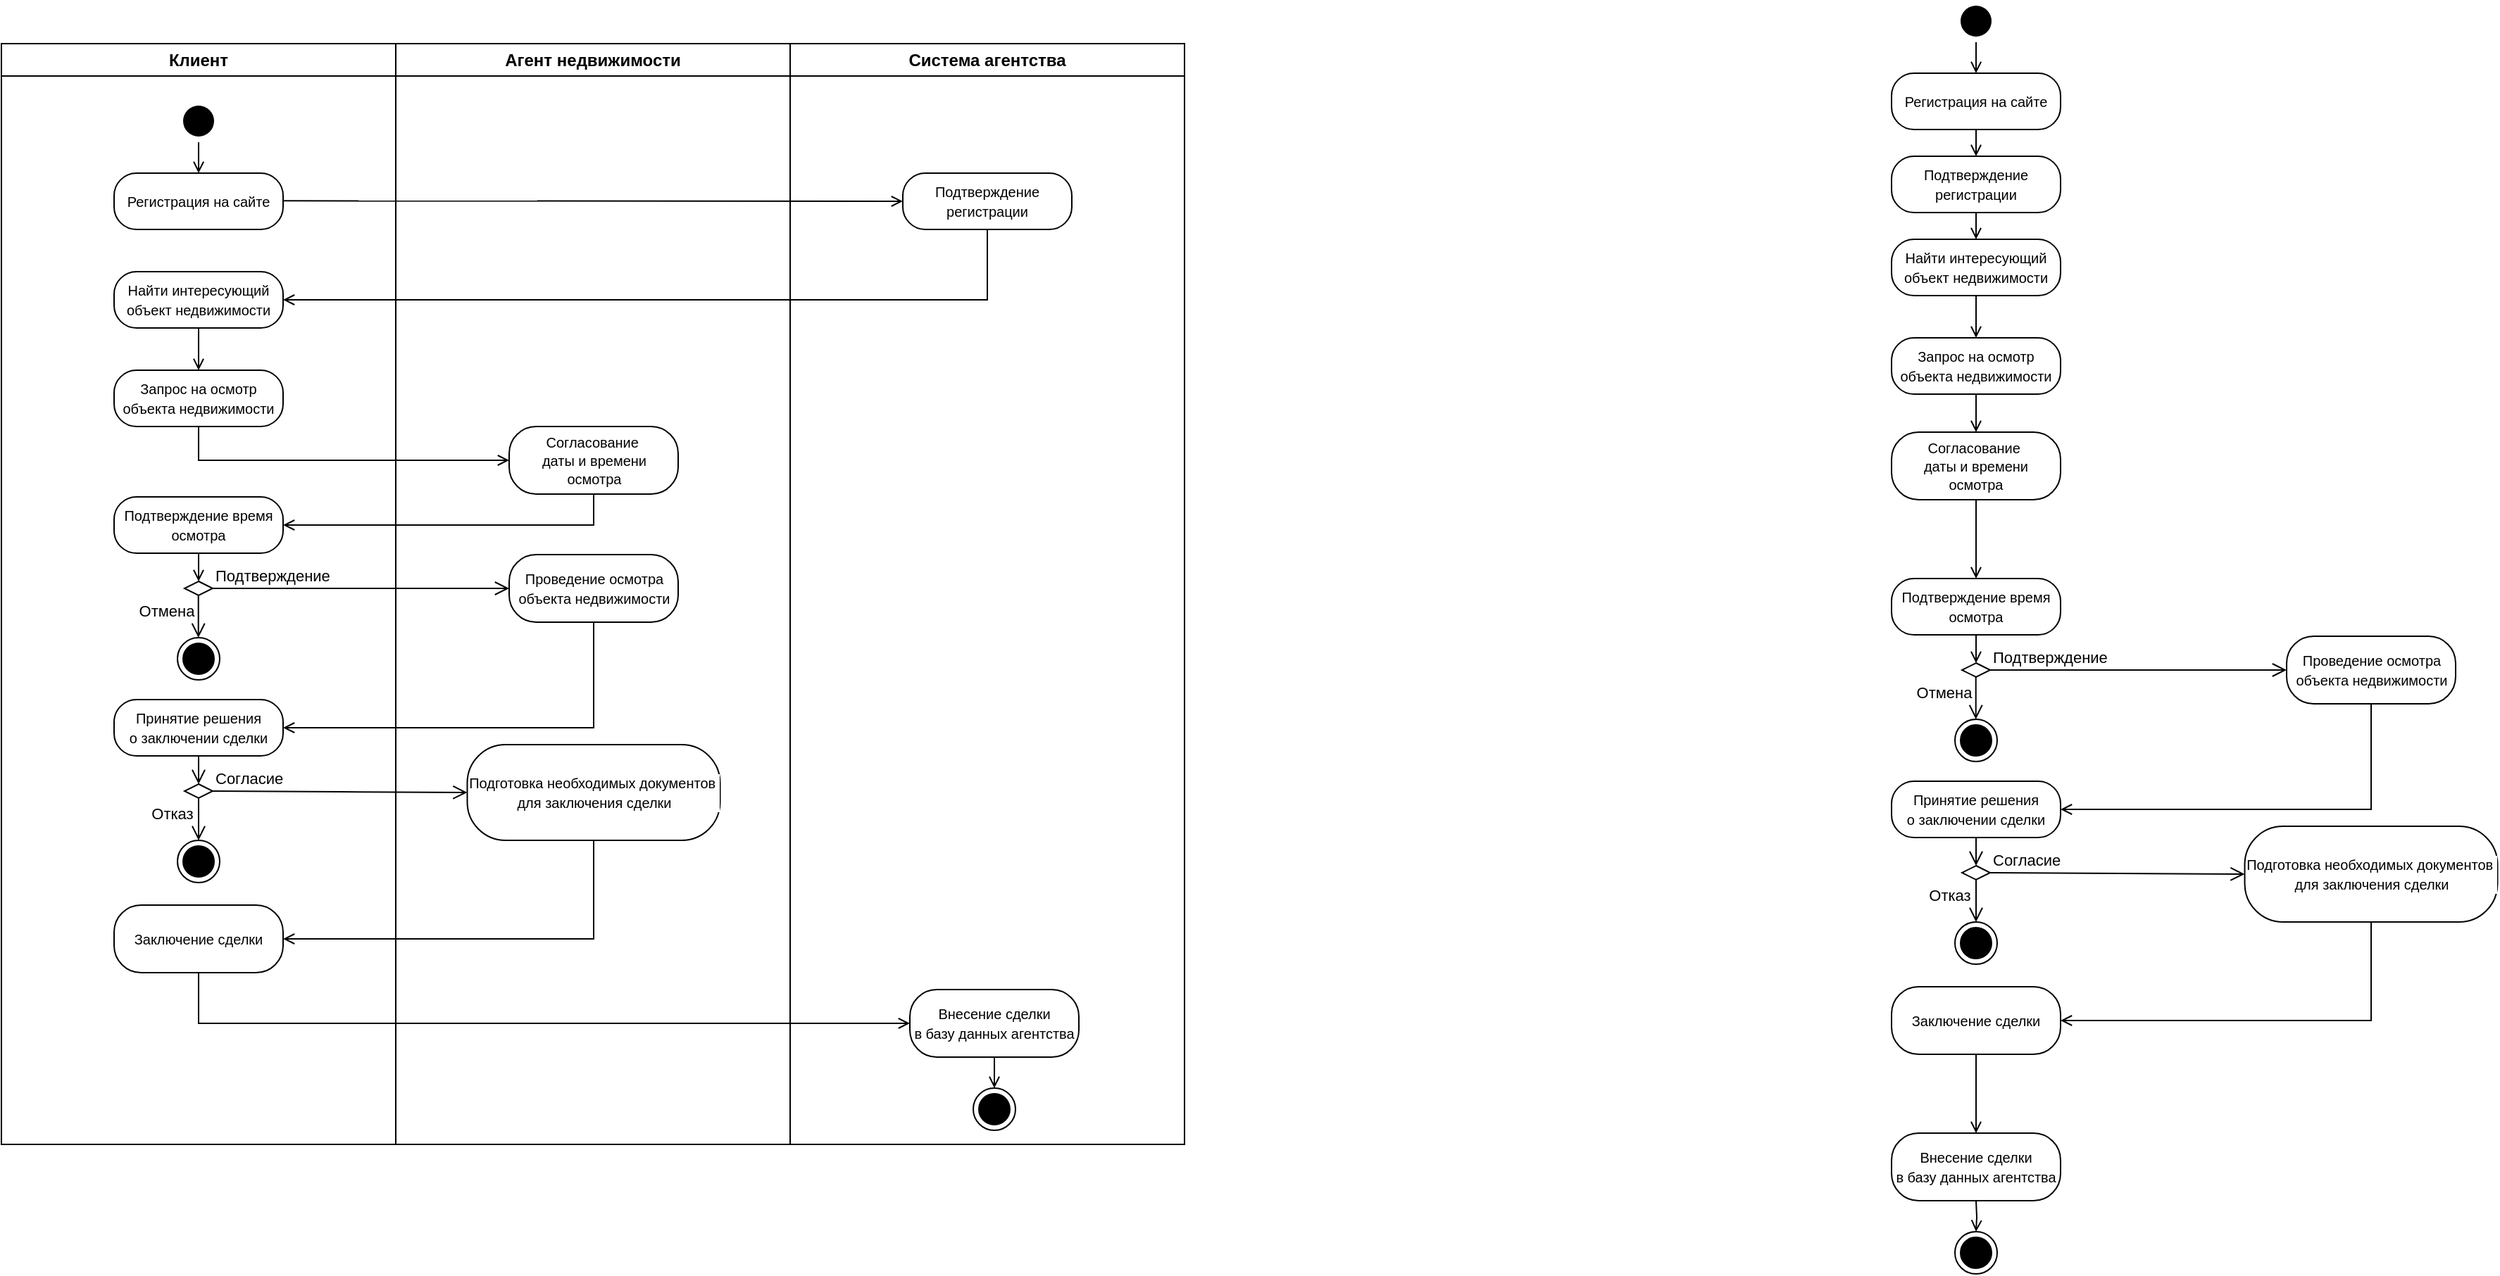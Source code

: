 <mxfile version="24.2.1" type="github">
  <diagram name="Page-1" id="e7e014a7-5840-1c2e-5031-d8a46d1fe8dd">
    <mxGraphModel dx="1628" dy="1427" grid="0" gridSize="10" guides="1" tooltips="1" connect="1" arrows="1" fold="1" page="0" pageScale="1" pageWidth="1169" pageHeight="826" background="none" math="0" shadow="0">
      <root>
        <mxCell id="0" />
        <mxCell id="1" parent="0" />
        <mxCell id="2" value="Клиент" style="swimlane;whiteSpace=wrap" parent="1" vertex="1">
          <mxGeometry x="156" y="22" width="280" height="782" as="geometry" />
        </mxCell>
        <mxCell id="JVwmZqVuhn_yhW97Rw2u-43" value="" style="edgeStyle=orthogonalEdgeStyle;rounded=0;orthogonalLoop=1;jettySize=auto;html=1;strokeColor=default;align=center;verticalAlign=middle;fontFamily=Helvetica;fontSize=11;fontColor=default;labelBackgroundColor=default;endArrow=open;endFill=0;" parent="2" source="13" edge="1">
          <mxGeometry relative="1" as="geometry">
            <mxPoint x="139.983" y="92" as="targetPoint" />
          </mxGeometry>
        </mxCell>
        <mxCell id="13" value="" style="ellipse;shape=startState;fillColor=#000000;strokeColor=none;" parent="2" vertex="1">
          <mxGeometry x="125" y="40" width="30" height="30" as="geometry" />
        </mxCell>
        <mxCell id="YSQf1G4QFxF4FJ_mTdTg-38" value="&lt;font style=&quot;font-size: 10px;&quot;&gt;Регистрация на сайте&lt;/font&gt;" style="rounded=1;whiteSpace=wrap;html=1;arcSize=40;fontFamily=Helvetica;fontSize=11;labelBackgroundColor=default;" parent="2" vertex="1">
          <mxGeometry x="80" y="92" width="120" height="40" as="geometry" />
        </mxCell>
        <mxCell id="YSQf1G4QFxF4FJ_mTdTg-44" value="" style="edgeStyle=none;orthogonalLoop=1;jettySize=auto;html=1;rounded=0;strokeColor=default;align=center;verticalAlign=middle;fontFamily=Helvetica;fontSize=11;fontColor=default;labelBackgroundColor=default;endArrow=open;endFill=0;entryX=0;entryY=0.5;entryDx=0;entryDy=0;" parent="2" target="YSQf1G4QFxF4FJ_mTdTg-40" edge="1">
          <mxGeometry width="100" relative="1" as="geometry">
            <mxPoint x="200" y="111.66" as="sourcePoint" />
            <mxPoint x="300" y="111.66" as="targetPoint" />
            <Array as="points" />
          </mxGeometry>
        </mxCell>
        <mxCell id="YSQf1G4QFxF4FJ_mTdTg-45" value="&lt;span style=&quot;font-size: 10px;&quot;&gt;Найти интересующий&lt;/span&gt;&lt;div&gt;&lt;span style=&quot;font-size: 10px;&quot;&gt;объект недвижимости&lt;/span&gt;&lt;/div&gt;" style="rounded=1;whiteSpace=wrap;html=1;arcSize=40;fontFamily=Helvetica;fontSize=11;labelBackgroundColor=default;" parent="2" vertex="1">
          <mxGeometry x="80" y="162" width="120" height="40" as="geometry" />
        </mxCell>
        <mxCell id="YSQf1G4QFxF4FJ_mTdTg-59" value="&lt;div&gt;&lt;span style=&quot;font-size: 10px;&quot;&gt;Запрос на осмотр&lt;/span&gt;&lt;/div&gt;&lt;div&gt;&lt;font style=&quot;font-size: 10px;&quot;&gt;объекта недвижимости&lt;/font&gt;&lt;/div&gt;" style="rounded=1;whiteSpace=wrap;html=1;arcSize=40;fontFamily=Helvetica;fontSize=11;labelBackgroundColor=default;" parent="2" vertex="1">
          <mxGeometry x="80" y="232" width="120" height="40" as="geometry" />
        </mxCell>
        <mxCell id="YSQf1G4QFxF4FJ_mTdTg-48" value="" style="endArrow=open;html=1;rounded=0;strokeColor=default;align=center;verticalAlign=middle;fontFamily=Helvetica;fontSize=11;fontColor=default;labelBackgroundColor=default;edgeStyle=orthogonalEdgeStyle;exitX=0.5;exitY=1;exitDx=0;exitDy=0;entryX=0.5;entryY=0;entryDx=0;entryDy=0;endFill=0;" parent="2" source="YSQf1G4QFxF4FJ_mTdTg-45" target="YSQf1G4QFxF4FJ_mTdTg-59" edge="1">
          <mxGeometry width="50" height="50" relative="1" as="geometry">
            <mxPoint x="375.5" y="372" as="sourcePoint" />
            <mxPoint x="425.5" y="322" as="targetPoint" />
          </mxGeometry>
        </mxCell>
        <mxCell id="YSQf1G4QFxF4FJ_mTdTg-56" value="Отмена" style="text;html=1;align=center;verticalAlign=middle;resizable=0;points=[];autosize=1;strokeColor=none;fillColor=none;fontFamily=Helvetica;fontSize=11;fontColor=default;labelBackgroundColor=default;" parent="2" vertex="1">
          <mxGeometry x="86.5" y="388" width="60" height="30" as="geometry" />
        </mxCell>
        <mxCell id="YSQf1G4QFxF4FJ_mTdTg-57" value="" style="ellipse;shape=endState;fillColor=#000000;strokeColor=#000000;" parent="2" vertex="1">
          <mxGeometry x="125" y="422" width="30" height="30" as="geometry" />
        </mxCell>
        <mxCell id="YSQf1G4QFxF4FJ_mTdTg-73" value="&lt;span style=&quot;font-size: 10px;&quot;&gt;Заключение сделки&lt;/span&gt;" style="rounded=1;whiteSpace=wrap;html=1;arcSize=40;fontFamily=Helvetica;fontSize=11;labelBackgroundColor=default;" parent="2" vertex="1">
          <mxGeometry x="80" y="612" width="120" height="48" as="geometry" />
        </mxCell>
        <mxCell id="YSQf1G4QFxF4FJ_mTdTg-78" value="" style="edgeStyle=orthogonalEdgeStyle;html=1;align=left;verticalAlign=top;endArrow=open;endSize=8;rounded=0;fontFamily=Helvetica;fontSize=11;fontColor=default;labelBackgroundColor=default;exitX=0.5;exitY=1;exitDx=0;exitDy=0;" parent="2" edge="1">
          <mxGeometry x="1" y="52" relative="1" as="geometry">
            <mxPoint x="139.86" y="422" as="targetPoint" />
            <Array as="points" />
            <mxPoint x="-8" y="-2" as="offset" />
            <mxPoint x="139.86" y="392" as="sourcePoint" />
          </mxGeometry>
        </mxCell>
        <mxCell id="YSQf1G4QFxF4FJ_mTdTg-63" value="Отказ" style="text;html=1;align=center;verticalAlign=middle;resizable=0;points=[];autosize=1;strokeColor=none;fillColor=none;fontFamily=Helvetica;fontSize=11;fontColor=default;labelBackgroundColor=default;" parent="2" vertex="1">
          <mxGeometry x="95.5" y="532" width="50" height="30" as="geometry" />
        </mxCell>
        <mxCell id="3" value="Агент недвижимости" style="swimlane;whiteSpace=wrap" parent="1" vertex="1">
          <mxGeometry x="436" y="22" width="280" height="782" as="geometry" />
        </mxCell>
        <mxCell id="YSQf1G4QFxF4FJ_mTdTg-50" value="&lt;span style=&quot;font-size: 10px;&quot;&gt;Подтверждение время&lt;/span&gt;&lt;div&gt;&lt;span style=&quot;font-size: 10px;&quot;&gt;осмотра&lt;/span&gt;&lt;/div&gt;" style="rounded=1;whiteSpace=wrap;html=1;arcSize=40;fontFamily=Helvetica;fontSize=11;labelBackgroundColor=default;" parent="3" vertex="1">
          <mxGeometry x="-200" y="322" width="120" height="40" as="geometry" />
        </mxCell>
        <mxCell id="YSQf1G4QFxF4FJ_mTdTg-51" value="" style="rhombus;whiteSpace=wrap;html=1;fontFamily=Helvetica;fontSize=11;labelBackgroundColor=default;" parent="3" vertex="1">
          <mxGeometry x="-150" y="382" width="20" height="10" as="geometry" />
        </mxCell>
        <mxCell id="YSQf1G4QFxF4FJ_mTdTg-55" value="" style="endArrow=open;html=1;rounded=0;strokeColor=default;align=center;verticalAlign=middle;fontFamily=Helvetica;fontSize=11;fontColor=default;labelBackgroundColor=default;edgeStyle=orthogonalEdgeStyle;exitX=0.5;exitY=1;exitDx=0;exitDy=0;entryX=0.5;entryY=0;entryDx=0;entryDy=0;endFill=0;" parent="3" source="YSQf1G4QFxF4FJ_mTdTg-50" target="YSQf1G4QFxF4FJ_mTdTg-51" edge="1">
          <mxGeometry width="50" height="50" relative="1" as="geometry">
            <mxPoint x="-114.5" y="432" as="sourcePoint" />
            <mxPoint x="-64.5" y="382" as="targetPoint" />
          </mxGeometry>
        </mxCell>
        <mxCell id="YSQf1G4QFxF4FJ_mTdTg-47" value="&lt;span style=&quot;font-size: 10px;&quot;&gt;Согласование&amp;nbsp;&lt;/span&gt;&lt;div&gt;&lt;span style=&quot;font-size: 10px;&quot;&gt;даты и времени&lt;/span&gt;&lt;div&gt;&lt;span style=&quot;font-size: 10px;&quot;&gt;осмотра&lt;/span&gt;&lt;/div&gt;&lt;/div&gt;" style="rounded=1;whiteSpace=wrap;html=1;arcSize=40;fontFamily=Helvetica;fontSize=11;labelBackgroundColor=default;" parent="3" vertex="1">
          <mxGeometry x="80.5" y="272" width="120" height="48" as="geometry" />
        </mxCell>
        <mxCell id="YSQf1G4QFxF4FJ_mTdTg-58" value="&lt;span style=&quot;font-size: 10px;&quot;&gt;Проведение осмотра&lt;/span&gt;&lt;div&gt;&lt;span style=&quot;font-size: 10px;&quot;&gt;объекта недвижимости&lt;/span&gt;&lt;/div&gt;" style="rounded=1;whiteSpace=wrap;html=1;arcSize=40;fontFamily=Helvetica;fontSize=11;labelBackgroundColor=default;" parent="3" vertex="1">
          <mxGeometry x="80.5" y="363" width="120" height="48" as="geometry" />
        </mxCell>
        <mxCell id="YSQf1G4QFxF4FJ_mTdTg-52" value="Подтверждение" style="edgeStyle=orthogonalEdgeStyle;html=1;align=left;verticalAlign=bottom;endArrow=open;endSize=8;rounded=0;fontFamily=Helvetica;fontSize=11;fontColor=default;labelBackgroundColor=default;entryX=0;entryY=0.5;entryDx=0;entryDy=0;" parent="3" source="YSQf1G4QFxF4FJ_mTdTg-51" target="YSQf1G4QFxF4FJ_mTdTg-58" edge="1">
          <mxGeometry x="-1" relative="1" as="geometry">
            <mxPoint x="75.5" y="387" as="targetPoint" />
          </mxGeometry>
        </mxCell>
        <mxCell id="YSQf1G4QFxF4FJ_mTdTg-61" value="" style="endArrow=open;html=1;rounded=0;strokeColor=default;align=center;verticalAlign=middle;fontFamily=Helvetica;fontSize=11;fontColor=default;labelBackgroundColor=default;edgeStyle=orthogonalEdgeStyle;exitX=0.5;exitY=1;exitDx=0;exitDy=0;entryX=1;entryY=0.5;entryDx=0;entryDy=0;endFill=0;" parent="3" source="YSQf1G4QFxF4FJ_mTdTg-47" target="YSQf1G4QFxF4FJ_mTdTg-50" edge="1">
          <mxGeometry width="50" height="50" relative="1" as="geometry">
            <mxPoint x="-129.5" y="282" as="sourcePoint" />
            <mxPoint x="90.5" y="306" as="targetPoint" />
          </mxGeometry>
        </mxCell>
        <mxCell id="YSQf1G4QFxF4FJ_mTdTg-62" value="&lt;span style=&quot;font-size: 10px;&quot;&gt;Принятие решения&lt;/span&gt;&lt;div&gt;&lt;span style=&quot;font-size: 10px;&quot;&gt;о заключении сделки&lt;/span&gt;&lt;/div&gt;" style="rounded=1;whiteSpace=wrap;html=1;arcSize=40;fontFamily=Helvetica;fontSize=11;labelBackgroundColor=default;" parent="3" vertex="1">
          <mxGeometry x="-200" y="466" width="120" height="40" as="geometry" />
        </mxCell>
        <mxCell id="YSQf1G4QFxF4FJ_mTdTg-64" value="" style="rhombus;whiteSpace=wrap;html=1;fontFamily=Helvetica;fontSize=11;labelBackgroundColor=default;" parent="3" vertex="1">
          <mxGeometry x="-150" y="526" width="20" height="10" as="geometry" />
        </mxCell>
        <mxCell id="YSQf1G4QFxF4FJ_mTdTg-65" value="" style="edgeStyle=orthogonalEdgeStyle;html=1;align=left;verticalAlign=top;endArrow=open;endSize=8;rounded=0;fontFamily=Helvetica;fontSize=11;fontColor=default;labelBackgroundColor=default;exitX=0.5;exitY=1;exitDx=0;exitDy=0;" parent="3" source="YSQf1G4QFxF4FJ_mTdTg-68" edge="1">
          <mxGeometry x="1" y="52" relative="1" as="geometry">
            <mxPoint x="-140.5" y="596" as="targetPoint" />
            <Array as="points">
              <mxPoint x="-140" y="596" />
            </Array>
            <mxPoint x="-8" y="-2" as="offset" />
          </mxGeometry>
        </mxCell>
        <mxCell id="YSQf1G4QFxF4FJ_mTdTg-70" value="" style="edgeStyle=orthogonalEdgeStyle;html=1;align=left;verticalAlign=top;endArrow=open;endSize=8;rounded=0;fontFamily=Helvetica;fontSize=11;fontColor=default;labelBackgroundColor=default;exitX=0.5;exitY=1;exitDx=0;exitDy=0;" parent="3" source="YSQf1G4QFxF4FJ_mTdTg-64" target="YSQf1G4QFxF4FJ_mTdTg-68" edge="1">
          <mxGeometry x="1" y="52" relative="1" as="geometry">
            <mxPoint x="24" y="724" as="targetPoint" />
            <Array as="points" />
            <mxPoint x="-8" y="-2" as="offset" />
            <mxPoint x="24.5" y="664" as="sourcePoint" />
          </mxGeometry>
        </mxCell>
        <mxCell id="YSQf1G4QFxF4FJ_mTdTg-68" value="" style="ellipse;shape=endState;fillColor=#000000;strokeColor=#000000;" parent="3" vertex="1">
          <mxGeometry x="-155" y="566" width="30" height="30" as="geometry" />
        </mxCell>
        <mxCell id="YSQf1G4QFxF4FJ_mTdTg-69" value="&lt;span style=&quot;font-size: 10px;&quot;&gt;Подготовка необходимых документов&amp;nbsp;&lt;/span&gt;&lt;div&gt;&lt;span style=&quot;font-size: 10px;&quot;&gt;для заключения сделки&lt;/span&gt;&lt;/div&gt;" style="rounded=1;whiteSpace=wrap;html=1;arcSize=40;fontFamily=Helvetica;fontSize=11;labelBackgroundColor=default;" parent="3" vertex="1">
          <mxGeometry x="50.75" y="498" width="179.5" height="68" as="geometry" />
        </mxCell>
        <mxCell id="YSQf1G4QFxF4FJ_mTdTg-67" value="Согласие" style="edgeStyle=orthogonalEdgeStyle;html=1;align=left;verticalAlign=bottom;endArrow=open;endSize=8;rounded=0;fontFamily=Helvetica;fontSize=11;fontColor=default;labelBackgroundColor=default;entryX=0;entryY=0.5;entryDx=0;entryDy=0;" parent="3" target="YSQf1G4QFxF4FJ_mTdTg-69" edge="1">
          <mxGeometry x="-1" relative="1" as="geometry">
            <mxPoint x="50.75" y="530" as="targetPoint" />
            <mxPoint x="-130" y="531" as="sourcePoint" />
          </mxGeometry>
        </mxCell>
        <mxCell id="YSQf1G4QFxF4FJ_mTdTg-72" value="" style="endArrow=open;html=1;rounded=0;strokeColor=default;align=center;verticalAlign=middle;fontFamily=Helvetica;fontSize=11;fontColor=default;labelBackgroundColor=default;edgeStyle=orthogonalEdgeStyle;exitX=0.5;exitY=1;exitDx=0;exitDy=0;entryX=1;entryY=0.5;entryDx=0;entryDy=0;endFill=0;" parent="3" source="YSQf1G4QFxF4FJ_mTdTg-58" target="YSQf1G4QFxF4FJ_mTdTg-62" edge="1">
          <mxGeometry width="50" height="50" relative="1" as="geometry">
            <mxPoint x="-129.5" y="282" as="sourcePoint" />
            <mxPoint x="90.5" y="306" as="targetPoint" />
          </mxGeometry>
        </mxCell>
        <mxCell id="YSQf1G4QFxF4FJ_mTdTg-79" value="" style="edgeStyle=orthogonalEdgeStyle;html=1;align=left;verticalAlign=top;endArrow=open;endSize=8;rounded=0;fontFamily=Helvetica;fontSize=11;fontColor=default;labelBackgroundColor=default;exitX=0.5;exitY=1;exitDx=0;exitDy=0;entryX=0.5;entryY=0;entryDx=0;entryDy=0;" parent="3" source="YSQf1G4QFxF4FJ_mTdTg-62" target="YSQf1G4QFxF4FJ_mTdTg-64" edge="1">
          <mxGeometry x="1" y="52" relative="1" as="geometry">
            <mxPoint x="-54.5" y="542" as="targetPoint" />
            <Array as="points" />
            <mxPoint x="-8" y="-2" as="offset" />
            <mxPoint x="-54.5" y="512" as="sourcePoint" />
          </mxGeometry>
        </mxCell>
        <mxCell id="4" value="Система агентства" style="swimlane;whiteSpace=wrap" parent="1" vertex="1">
          <mxGeometry x="716" y="22" width="280" height="782" as="geometry" />
        </mxCell>
        <mxCell id="38" value="" style="ellipse;shape=endState;fillColor=#000000;strokeColor=#000000;" parent="4" vertex="1">
          <mxGeometry x="130" y="742" width="30" height="30" as="geometry" />
        </mxCell>
        <mxCell id="YSQf1G4QFxF4FJ_mTdTg-40" value="&lt;font style=&quot;font-size: 10px;&quot;&gt;Подтверждение&lt;/font&gt;&lt;div&gt;&lt;font style=&quot;font-size: 10px;&quot;&gt;регистрации&lt;/font&gt;&lt;/div&gt;" style="rounded=1;whiteSpace=wrap;html=1;arcSize=40;fontFamily=Helvetica;fontSize=11;labelBackgroundColor=default;" parent="4" vertex="1">
          <mxGeometry x="80" y="92" width="120" height="40" as="geometry" />
        </mxCell>
        <mxCell id="YSQf1G4QFxF4FJ_mTdTg-75" value="&lt;span style=&quot;font-size: 10px;&quot;&gt;Внесение сделки&lt;/span&gt;&lt;div&gt;&lt;span style=&quot;font-size: 10px;&quot;&gt;в базу данных агентства&lt;/span&gt;&lt;/div&gt;" style="rounded=1;whiteSpace=wrap;html=1;arcSize=40;fontFamily=Helvetica;fontSize=11;labelBackgroundColor=default;" parent="4" vertex="1">
          <mxGeometry x="85" y="672" width="120" height="48" as="geometry" />
        </mxCell>
        <mxCell id="YSQf1G4QFxF4FJ_mTdTg-77" value="" style="endArrow=open;html=1;rounded=0;strokeColor=default;align=center;verticalAlign=middle;fontFamily=Helvetica;fontSize=11;fontColor=default;labelBackgroundColor=default;edgeStyle=orthogonalEdgeStyle;exitX=0.5;exitY=1;exitDx=0;exitDy=0;entryX=0.5;entryY=0;entryDx=0;entryDy=0;endFill=0;" parent="4" source="YSQf1G4QFxF4FJ_mTdTg-75" target="38" edge="1">
          <mxGeometry width="50" height="50" relative="1" as="geometry">
            <mxPoint x="-129" y="421" as="sourcePoint" />
            <mxPoint x="-129" y="508" as="targetPoint" />
          </mxGeometry>
        </mxCell>
        <mxCell id="YSQf1G4QFxF4FJ_mTdTg-46" value="" style="edgeStyle=orthogonalEdgeStyle;orthogonalLoop=1;jettySize=auto;html=1;rounded=0;strokeColor=default;align=center;verticalAlign=middle;fontFamily=Helvetica;fontSize=11;fontColor=default;labelBackgroundColor=default;endArrow=open;endFill=0;entryX=1;entryY=0.5;entryDx=0;entryDy=0;exitX=0.5;exitY=1;exitDx=0;exitDy=0;" parent="1" source="YSQf1G4QFxF4FJ_mTdTg-40" target="YSQf1G4QFxF4FJ_mTdTg-45" edge="1">
          <mxGeometry width="100" relative="1" as="geometry">
            <mxPoint x="791.5" y="234" as="sourcePoint" />
            <mxPoint x="806" y="144" as="targetPoint" />
          </mxGeometry>
        </mxCell>
        <mxCell id="YSQf1G4QFxF4FJ_mTdTg-60" value="" style="endArrow=open;html=1;rounded=0;strokeColor=default;align=center;verticalAlign=middle;fontFamily=Helvetica;fontSize=11;fontColor=default;labelBackgroundColor=default;edgeStyle=orthogonalEdgeStyle;exitX=0.5;exitY=1;exitDx=0;exitDy=0;entryX=0;entryY=0.5;entryDx=0;entryDy=0;endFill=0;" parent="1" source="YSQf1G4QFxF4FJ_mTdTg-59" target="YSQf1G4QFxF4FJ_mTdTg-47" edge="1">
          <mxGeometry width="50" height="50" relative="1" as="geometry">
            <mxPoint x="306" y="234" as="sourcePoint" />
            <mxPoint x="306" y="264" as="targetPoint" />
          </mxGeometry>
        </mxCell>
        <mxCell id="YSQf1G4QFxF4FJ_mTdTg-74" value="" style="endArrow=open;html=1;rounded=0;strokeColor=default;align=center;verticalAlign=middle;fontFamily=Helvetica;fontSize=11;fontColor=default;labelBackgroundColor=default;edgeStyle=orthogonalEdgeStyle;exitX=0.5;exitY=1;exitDx=0;exitDy=0;entryX=1;entryY=0.5;entryDx=0;entryDy=0;endFill=0;" parent="1" source="YSQf1G4QFxF4FJ_mTdTg-69" target="YSQf1G4QFxF4FJ_mTdTg-73" edge="1">
          <mxGeometry width="50" height="50" relative="1" as="geometry">
            <mxPoint x="587" y="443" as="sourcePoint" />
            <mxPoint x="587" y="530" as="targetPoint" />
          </mxGeometry>
        </mxCell>
        <mxCell id="YSQf1G4QFxF4FJ_mTdTg-76" style="edgeStyle=orthogonalEdgeStyle;rounded=0;orthogonalLoop=1;jettySize=auto;html=1;exitX=0.5;exitY=1;exitDx=0;exitDy=0;entryX=0;entryY=0.5;entryDx=0;entryDy=0;strokeColor=default;align=center;verticalAlign=middle;fontFamily=Helvetica;fontSize=11;fontColor=default;labelBackgroundColor=default;endArrow=open;endFill=0;" parent="1" source="YSQf1G4QFxF4FJ_mTdTg-73" target="YSQf1G4QFxF4FJ_mTdTg-75" edge="1">
          <mxGeometry relative="1" as="geometry" />
        </mxCell>
        <mxCell id="bIQBo1IJ03Wa2QEP7anG-38" value="" style="edgeStyle=orthogonalEdgeStyle;rounded=0;orthogonalLoop=1;jettySize=auto;html=1;strokeColor=default;align=center;verticalAlign=middle;fontFamily=Helvetica;fontSize=11;fontColor=default;labelBackgroundColor=default;endArrow=open;endFill=0;" edge="1" parent="1" source="bIQBo1IJ03Wa2QEP7anG-39">
          <mxGeometry relative="1" as="geometry">
            <mxPoint x="1557.983" y="43" as="targetPoint" />
          </mxGeometry>
        </mxCell>
        <mxCell id="bIQBo1IJ03Wa2QEP7anG-39" value="" style="ellipse;shape=startState;fillColor=#000000;strokeColor=none;" vertex="1" parent="1">
          <mxGeometry x="1543" y="-9" width="30" height="30" as="geometry" />
        </mxCell>
        <mxCell id="bIQBo1IJ03Wa2QEP7anG-40" value="&lt;font style=&quot;font-size: 10px;&quot;&gt;Регистрация на сайте&lt;/font&gt;" style="rounded=1;whiteSpace=wrap;html=1;arcSize=40;fontFamily=Helvetica;fontSize=11;labelBackgroundColor=default;" vertex="1" parent="1">
          <mxGeometry x="1498" y="43" width="120" height="40" as="geometry" />
        </mxCell>
        <mxCell id="bIQBo1IJ03Wa2QEP7anG-42" value="&lt;span style=&quot;font-size: 10px;&quot;&gt;Найти интересующий&lt;/span&gt;&lt;div&gt;&lt;span style=&quot;font-size: 10px;&quot;&gt;объект недвижимости&lt;/span&gt;&lt;/div&gt;" style="rounded=1;whiteSpace=wrap;html=1;arcSize=40;fontFamily=Helvetica;fontSize=11;labelBackgroundColor=default;" vertex="1" parent="1">
          <mxGeometry x="1498" y="161" width="120" height="40" as="geometry" />
        </mxCell>
        <mxCell id="bIQBo1IJ03Wa2QEP7anG-43" value="&lt;div&gt;&lt;span style=&quot;font-size: 10px;&quot;&gt;Запрос на осмотр&lt;/span&gt;&lt;/div&gt;&lt;div&gt;&lt;font style=&quot;font-size: 10px;&quot;&gt;объекта недвижимости&lt;/font&gt;&lt;/div&gt;" style="rounded=1;whiteSpace=wrap;html=1;arcSize=40;fontFamily=Helvetica;fontSize=11;labelBackgroundColor=default;" vertex="1" parent="1">
          <mxGeometry x="1498" y="231" width="120" height="40" as="geometry" />
        </mxCell>
        <mxCell id="bIQBo1IJ03Wa2QEP7anG-44" value="" style="endArrow=open;html=1;rounded=0;strokeColor=default;align=center;verticalAlign=middle;fontFamily=Helvetica;fontSize=11;fontColor=default;labelBackgroundColor=default;edgeStyle=orthogonalEdgeStyle;exitX=0.5;exitY=1;exitDx=0;exitDy=0;entryX=0.5;entryY=0;entryDx=0;entryDy=0;endFill=0;" edge="1" parent="1" source="bIQBo1IJ03Wa2QEP7anG-42" target="bIQBo1IJ03Wa2QEP7anG-43">
          <mxGeometry width="50" height="50" relative="1" as="geometry">
            <mxPoint x="1793.5" y="371" as="sourcePoint" />
            <mxPoint x="1843.5" y="321" as="targetPoint" />
          </mxGeometry>
        </mxCell>
        <mxCell id="bIQBo1IJ03Wa2QEP7anG-45" value="Отмена" style="text;html=1;align=center;verticalAlign=middle;resizable=0;points=[];autosize=1;strokeColor=none;fillColor=none;fontFamily=Helvetica;fontSize=11;fontColor=default;labelBackgroundColor=default;" vertex="1" parent="1">
          <mxGeometry x="1504.5" y="468" width="60" height="30" as="geometry" />
        </mxCell>
        <mxCell id="bIQBo1IJ03Wa2QEP7anG-46" value="" style="ellipse;shape=endState;fillColor=#000000;strokeColor=#000000;" vertex="1" parent="1">
          <mxGeometry x="1543" y="502" width="30" height="30" as="geometry" />
        </mxCell>
        <mxCell id="bIQBo1IJ03Wa2QEP7anG-47" value="&lt;span style=&quot;font-size: 10px;&quot;&gt;Заключение сделки&lt;/span&gt;" style="rounded=1;whiteSpace=wrap;html=1;arcSize=40;fontFamily=Helvetica;fontSize=11;labelBackgroundColor=default;" vertex="1" parent="1">
          <mxGeometry x="1498" y="692" width="120" height="48" as="geometry" />
        </mxCell>
        <mxCell id="bIQBo1IJ03Wa2QEP7anG-48" value="" style="edgeStyle=orthogonalEdgeStyle;html=1;align=left;verticalAlign=top;endArrow=open;endSize=8;rounded=0;fontFamily=Helvetica;fontSize=11;fontColor=default;labelBackgroundColor=default;exitX=0.5;exitY=1;exitDx=0;exitDy=0;" edge="1" parent="1">
          <mxGeometry x="1" y="52" relative="1" as="geometry">
            <mxPoint x="1557.86" y="502" as="targetPoint" />
            <Array as="points" />
            <mxPoint x="-8" y="-2" as="offset" />
            <mxPoint x="1557.86" y="472" as="sourcePoint" />
          </mxGeometry>
        </mxCell>
        <mxCell id="bIQBo1IJ03Wa2QEP7anG-49" value="Отказ" style="text;html=1;align=center;verticalAlign=middle;resizable=0;points=[];autosize=1;strokeColor=none;fillColor=none;fontFamily=Helvetica;fontSize=11;fontColor=default;labelBackgroundColor=default;" vertex="1" parent="1">
          <mxGeometry x="1513.5" y="612" width="50" height="30" as="geometry" />
        </mxCell>
        <mxCell id="bIQBo1IJ03Wa2QEP7anG-50" value="&lt;span style=&quot;font-size: 10px;&quot;&gt;Подтверждение время&lt;/span&gt;&lt;div&gt;&lt;span style=&quot;font-size: 10px;&quot;&gt;осмотра&lt;/span&gt;&lt;/div&gt;" style="rounded=1;whiteSpace=wrap;html=1;arcSize=40;fontFamily=Helvetica;fontSize=11;labelBackgroundColor=default;" vertex="1" parent="1">
          <mxGeometry x="1498" y="402" width="120" height="40" as="geometry" />
        </mxCell>
        <mxCell id="bIQBo1IJ03Wa2QEP7anG-51" value="" style="rhombus;whiteSpace=wrap;html=1;fontFamily=Helvetica;fontSize=11;labelBackgroundColor=default;" vertex="1" parent="1">
          <mxGeometry x="1548" y="462" width="20" height="10" as="geometry" />
        </mxCell>
        <mxCell id="bIQBo1IJ03Wa2QEP7anG-52" value="" style="endArrow=open;html=1;rounded=0;strokeColor=default;align=center;verticalAlign=middle;fontFamily=Helvetica;fontSize=11;fontColor=default;labelBackgroundColor=default;edgeStyle=orthogonalEdgeStyle;exitX=0.5;exitY=1;exitDx=0;exitDy=0;entryX=0.5;entryY=0;entryDx=0;entryDy=0;endFill=0;" edge="1" parent="1" source="bIQBo1IJ03Wa2QEP7anG-50" target="bIQBo1IJ03Wa2QEP7anG-51">
          <mxGeometry width="50" height="50" relative="1" as="geometry">
            <mxPoint x="1583.5" y="512" as="sourcePoint" />
            <mxPoint x="1633.5" y="462" as="targetPoint" />
          </mxGeometry>
        </mxCell>
        <mxCell id="bIQBo1IJ03Wa2QEP7anG-53" value="&lt;span style=&quot;font-size: 10px;&quot;&gt;Согласование&amp;nbsp;&lt;/span&gt;&lt;div&gt;&lt;span style=&quot;font-size: 10px;&quot;&gt;даты и времени&lt;/span&gt;&lt;div&gt;&lt;span style=&quot;font-size: 10px;&quot;&gt;осмотра&lt;/span&gt;&lt;/div&gt;&lt;/div&gt;" style="rounded=1;whiteSpace=wrap;html=1;arcSize=40;fontFamily=Helvetica;fontSize=11;labelBackgroundColor=default;" vertex="1" parent="1">
          <mxGeometry x="1498" y="298" width="120" height="48" as="geometry" />
        </mxCell>
        <mxCell id="bIQBo1IJ03Wa2QEP7anG-54" value="&lt;span style=&quot;font-size: 10px;&quot;&gt;Проведение осмотра&lt;/span&gt;&lt;div&gt;&lt;span style=&quot;font-size: 10px;&quot;&gt;объекта недвижимости&lt;/span&gt;&lt;/div&gt;" style="rounded=1;whiteSpace=wrap;html=1;arcSize=40;fontFamily=Helvetica;fontSize=11;labelBackgroundColor=default;" vertex="1" parent="1">
          <mxGeometry x="1778.5" y="443" width="120" height="48" as="geometry" />
        </mxCell>
        <mxCell id="bIQBo1IJ03Wa2QEP7anG-55" value="Подтверждение" style="edgeStyle=orthogonalEdgeStyle;html=1;align=left;verticalAlign=bottom;endArrow=open;endSize=8;rounded=0;fontFamily=Helvetica;fontSize=11;fontColor=default;labelBackgroundColor=default;entryX=0;entryY=0.5;entryDx=0;entryDy=0;" edge="1" parent="1" source="bIQBo1IJ03Wa2QEP7anG-51" target="bIQBo1IJ03Wa2QEP7anG-54">
          <mxGeometry x="-1" relative="1" as="geometry">
            <mxPoint x="1773.5" y="467" as="targetPoint" />
          </mxGeometry>
        </mxCell>
        <mxCell id="bIQBo1IJ03Wa2QEP7anG-56" value="" style="endArrow=open;html=1;rounded=0;strokeColor=default;align=center;verticalAlign=middle;fontFamily=Helvetica;fontSize=11;fontColor=default;labelBackgroundColor=default;edgeStyle=orthogonalEdgeStyle;exitX=0.5;exitY=1;exitDx=0;exitDy=0;entryX=0.5;entryY=0;entryDx=0;entryDy=0;endFill=0;" edge="1" parent="1" source="bIQBo1IJ03Wa2QEP7anG-53" target="bIQBo1IJ03Wa2QEP7anG-50">
          <mxGeometry width="50" height="50" relative="1" as="geometry">
            <mxPoint x="1838.5" y="400.0" as="sourcePoint" />
            <mxPoint x="1788.5" y="386" as="targetPoint" />
          </mxGeometry>
        </mxCell>
        <mxCell id="bIQBo1IJ03Wa2QEP7anG-57" value="&lt;span style=&quot;font-size: 10px;&quot;&gt;Принятие решения&lt;/span&gt;&lt;div&gt;&lt;span style=&quot;font-size: 10px;&quot;&gt;о заключении сделки&lt;/span&gt;&lt;/div&gt;" style="rounded=1;whiteSpace=wrap;html=1;arcSize=40;fontFamily=Helvetica;fontSize=11;labelBackgroundColor=default;" vertex="1" parent="1">
          <mxGeometry x="1498" y="546" width="120" height="40" as="geometry" />
        </mxCell>
        <mxCell id="bIQBo1IJ03Wa2QEP7anG-58" value="" style="rhombus;whiteSpace=wrap;html=1;fontFamily=Helvetica;fontSize=11;labelBackgroundColor=default;" vertex="1" parent="1">
          <mxGeometry x="1548" y="606" width="20" height="10" as="geometry" />
        </mxCell>
        <mxCell id="bIQBo1IJ03Wa2QEP7anG-59" value="" style="edgeStyle=orthogonalEdgeStyle;html=1;align=left;verticalAlign=top;endArrow=open;endSize=8;rounded=0;fontFamily=Helvetica;fontSize=11;fontColor=default;labelBackgroundColor=default;exitX=0.5;exitY=1;exitDx=0;exitDy=0;" edge="1" parent="1" source="bIQBo1IJ03Wa2QEP7anG-61">
          <mxGeometry x="1" y="52" relative="1" as="geometry">
            <mxPoint x="1557.5" y="676" as="targetPoint" />
            <Array as="points">
              <mxPoint x="1558" y="676" />
            </Array>
            <mxPoint x="-8" y="-2" as="offset" />
          </mxGeometry>
        </mxCell>
        <mxCell id="bIQBo1IJ03Wa2QEP7anG-60" value="" style="edgeStyle=orthogonalEdgeStyle;html=1;align=left;verticalAlign=top;endArrow=open;endSize=8;rounded=0;fontFamily=Helvetica;fontSize=11;fontColor=default;labelBackgroundColor=default;exitX=0.5;exitY=1;exitDx=0;exitDy=0;" edge="1" parent="1" source="bIQBo1IJ03Wa2QEP7anG-58" target="bIQBo1IJ03Wa2QEP7anG-61">
          <mxGeometry x="1" y="52" relative="1" as="geometry">
            <mxPoint x="1722" y="804" as="targetPoint" />
            <Array as="points" />
            <mxPoint x="-8" y="-2" as="offset" />
            <mxPoint x="1722.5" y="744" as="sourcePoint" />
          </mxGeometry>
        </mxCell>
        <mxCell id="bIQBo1IJ03Wa2QEP7anG-61" value="" style="ellipse;shape=endState;fillColor=#000000;strokeColor=#000000;" vertex="1" parent="1">
          <mxGeometry x="1543" y="646" width="30" height="30" as="geometry" />
        </mxCell>
        <mxCell id="bIQBo1IJ03Wa2QEP7anG-62" value="&lt;span style=&quot;font-size: 10px;&quot;&gt;Подготовка необходимых документов&amp;nbsp;&lt;/span&gt;&lt;div&gt;&lt;span style=&quot;font-size: 10px;&quot;&gt;для заключения сделки&lt;/span&gt;&lt;/div&gt;" style="rounded=1;whiteSpace=wrap;html=1;arcSize=40;fontFamily=Helvetica;fontSize=11;labelBackgroundColor=default;" vertex="1" parent="1">
          <mxGeometry x="1748.75" y="578" width="179.5" height="68" as="geometry" />
        </mxCell>
        <mxCell id="bIQBo1IJ03Wa2QEP7anG-63" value="Согласие" style="edgeStyle=orthogonalEdgeStyle;html=1;align=left;verticalAlign=bottom;endArrow=open;endSize=8;rounded=0;fontFamily=Helvetica;fontSize=11;fontColor=default;labelBackgroundColor=default;entryX=0;entryY=0.5;entryDx=0;entryDy=0;" edge="1" parent="1" target="bIQBo1IJ03Wa2QEP7anG-62">
          <mxGeometry x="-1" relative="1" as="geometry">
            <mxPoint x="1748.75" y="610" as="targetPoint" />
            <mxPoint x="1568" y="611" as="sourcePoint" />
          </mxGeometry>
        </mxCell>
        <mxCell id="bIQBo1IJ03Wa2QEP7anG-64" value="" style="endArrow=open;html=1;rounded=0;strokeColor=default;align=center;verticalAlign=middle;fontFamily=Helvetica;fontSize=11;fontColor=default;labelBackgroundColor=default;edgeStyle=orthogonalEdgeStyle;exitX=0.5;exitY=1;exitDx=0;exitDy=0;entryX=1;entryY=0.5;entryDx=0;entryDy=0;endFill=0;" edge="1" parent="1" source="bIQBo1IJ03Wa2QEP7anG-54" target="bIQBo1IJ03Wa2QEP7anG-57">
          <mxGeometry width="50" height="50" relative="1" as="geometry">
            <mxPoint x="1568.5" y="362" as="sourcePoint" />
            <mxPoint x="1788.5" y="386" as="targetPoint" />
          </mxGeometry>
        </mxCell>
        <mxCell id="bIQBo1IJ03Wa2QEP7anG-65" value="" style="edgeStyle=orthogonalEdgeStyle;html=1;align=left;verticalAlign=top;endArrow=open;endSize=8;rounded=0;fontFamily=Helvetica;fontSize=11;fontColor=default;labelBackgroundColor=default;exitX=0.5;exitY=1;exitDx=0;exitDy=0;entryX=0.5;entryY=0;entryDx=0;entryDy=0;" edge="1" parent="1" source="bIQBo1IJ03Wa2QEP7anG-57" target="bIQBo1IJ03Wa2QEP7anG-58">
          <mxGeometry x="1" y="52" relative="1" as="geometry">
            <mxPoint x="1643.5" y="622" as="targetPoint" />
            <Array as="points" />
            <mxPoint x="-8" y="-2" as="offset" />
            <mxPoint x="1643.5" y="592" as="sourcePoint" />
          </mxGeometry>
        </mxCell>
        <mxCell id="bIQBo1IJ03Wa2QEP7anG-66" value="" style="ellipse;shape=endState;fillColor=#000000;strokeColor=#000000;" vertex="1" parent="1">
          <mxGeometry x="1543" y="866" width="30" height="30" as="geometry" />
        </mxCell>
        <mxCell id="bIQBo1IJ03Wa2QEP7anG-67" value="&lt;font style=&quot;font-size: 10px;&quot;&gt;Подтверждение&lt;/font&gt;&lt;div&gt;&lt;font style=&quot;font-size: 10px;&quot;&gt;регистрации&lt;/font&gt;&lt;/div&gt;" style="rounded=1;whiteSpace=wrap;html=1;arcSize=40;fontFamily=Helvetica;fontSize=11;labelBackgroundColor=default;" vertex="1" parent="1">
          <mxGeometry x="1498" y="102" width="120" height="40" as="geometry" />
        </mxCell>
        <mxCell id="bIQBo1IJ03Wa2QEP7anG-68" value="&lt;span style=&quot;font-size: 10px;&quot;&gt;Внесение сделки&lt;/span&gt;&lt;div&gt;&lt;span style=&quot;font-size: 10px;&quot;&gt;в базу данных агентства&lt;/span&gt;&lt;/div&gt;" style="rounded=1;whiteSpace=wrap;html=1;arcSize=40;fontFamily=Helvetica;fontSize=11;labelBackgroundColor=default;" vertex="1" parent="1">
          <mxGeometry x="1498" y="796" width="120" height="48" as="geometry" />
        </mxCell>
        <mxCell id="bIQBo1IJ03Wa2QEP7anG-69" value="" style="endArrow=open;html=1;rounded=0;strokeColor=default;align=center;verticalAlign=middle;fontFamily=Helvetica;fontSize=11;fontColor=default;labelBackgroundColor=default;edgeStyle=orthogonalEdgeStyle;exitX=0.5;exitY=1;exitDx=0;exitDy=0;entryX=0.5;entryY=0;entryDx=0;entryDy=0;endFill=0;" edge="1" parent="1" target="bIQBo1IJ03Wa2QEP7anG-66">
          <mxGeometry width="50" height="50" relative="1" as="geometry">
            <mxPoint x="1558" y="844" as="sourcePoint" />
            <mxPoint x="1284" y="632" as="targetPoint" />
          </mxGeometry>
        </mxCell>
        <mxCell id="bIQBo1IJ03Wa2QEP7anG-70" value="" style="edgeStyle=orthogonalEdgeStyle;orthogonalLoop=1;jettySize=auto;html=1;rounded=0;strokeColor=default;align=center;verticalAlign=middle;fontFamily=Helvetica;fontSize=11;fontColor=default;labelBackgroundColor=default;endArrow=open;endFill=0;entryX=0.5;entryY=0;entryDx=0;entryDy=0;exitX=0.5;exitY=1;exitDx=0;exitDy=0;" edge="1" parent="1" source="bIQBo1IJ03Wa2QEP7anG-67" target="bIQBo1IJ03Wa2QEP7anG-42">
          <mxGeometry width="100" relative="1" as="geometry">
            <mxPoint x="1844" y="148" as="sourcePoint" />
            <mxPoint x="2068" y="121" as="targetPoint" />
          </mxGeometry>
        </mxCell>
        <mxCell id="bIQBo1IJ03Wa2QEP7anG-71" value="" style="endArrow=open;html=1;rounded=0;strokeColor=default;align=center;verticalAlign=middle;fontFamily=Helvetica;fontSize=11;fontColor=default;labelBackgroundColor=default;edgeStyle=orthogonalEdgeStyle;exitX=0.5;exitY=1;exitDx=0;exitDy=0;entryX=0.5;entryY=0;entryDx=0;entryDy=0;endFill=0;" edge="1" parent="1" source="bIQBo1IJ03Wa2QEP7anG-43" target="bIQBo1IJ03Wa2QEP7anG-53">
          <mxGeometry width="50" height="50" relative="1" as="geometry">
            <mxPoint x="1568" y="211" as="sourcePoint" />
            <mxPoint x="1568" y="241" as="targetPoint" />
          </mxGeometry>
        </mxCell>
        <mxCell id="bIQBo1IJ03Wa2QEP7anG-72" value="" style="endArrow=open;html=1;rounded=0;strokeColor=default;align=center;verticalAlign=middle;fontFamily=Helvetica;fontSize=11;fontColor=default;labelBackgroundColor=default;edgeStyle=orthogonalEdgeStyle;exitX=0.5;exitY=1;exitDx=0;exitDy=0;entryX=1;entryY=0.5;entryDx=0;entryDy=0;endFill=0;" edge="1" parent="1" source="bIQBo1IJ03Wa2QEP7anG-62" target="bIQBo1IJ03Wa2QEP7anG-47">
          <mxGeometry width="50" height="50" relative="1" as="geometry">
            <mxPoint x="1849" y="501" as="sourcePoint" />
            <mxPoint x="1849" y="588" as="targetPoint" />
          </mxGeometry>
        </mxCell>
        <mxCell id="bIQBo1IJ03Wa2QEP7anG-73" style="edgeStyle=orthogonalEdgeStyle;rounded=0;orthogonalLoop=1;jettySize=auto;html=1;exitX=0.5;exitY=1;exitDx=0;exitDy=0;entryX=0.5;entryY=0;entryDx=0;entryDy=0;strokeColor=default;align=center;verticalAlign=middle;fontFamily=Helvetica;fontSize=11;fontColor=default;labelBackgroundColor=default;endArrow=open;endFill=0;" edge="1" parent="1" source="bIQBo1IJ03Wa2QEP7anG-47" target="bIQBo1IJ03Wa2QEP7anG-68">
          <mxGeometry relative="1" as="geometry">
            <mxPoint x="2063" y="776" as="targetPoint" />
          </mxGeometry>
        </mxCell>
        <mxCell id="bIQBo1IJ03Wa2QEP7anG-74" value="" style="edgeStyle=none;orthogonalLoop=1;jettySize=auto;html=1;rounded=0;strokeColor=default;align=center;verticalAlign=middle;fontFamily=Helvetica;fontSize=11;fontColor=default;labelBackgroundColor=default;endArrow=open;endFill=0;entryX=0.5;entryY=0;entryDx=0;entryDy=0;exitX=0.5;exitY=1;exitDx=0;exitDy=0;" edge="1" parent="1" source="bIQBo1IJ03Wa2QEP7anG-40" target="bIQBo1IJ03Wa2QEP7anG-67">
          <mxGeometry width="100" relative="1" as="geometry">
            <mxPoint x="1628" y="72.66" as="sourcePoint" />
            <mxPoint x="2068" y="73" as="targetPoint" />
            <Array as="points" />
          </mxGeometry>
        </mxCell>
      </root>
    </mxGraphModel>
  </diagram>
</mxfile>
